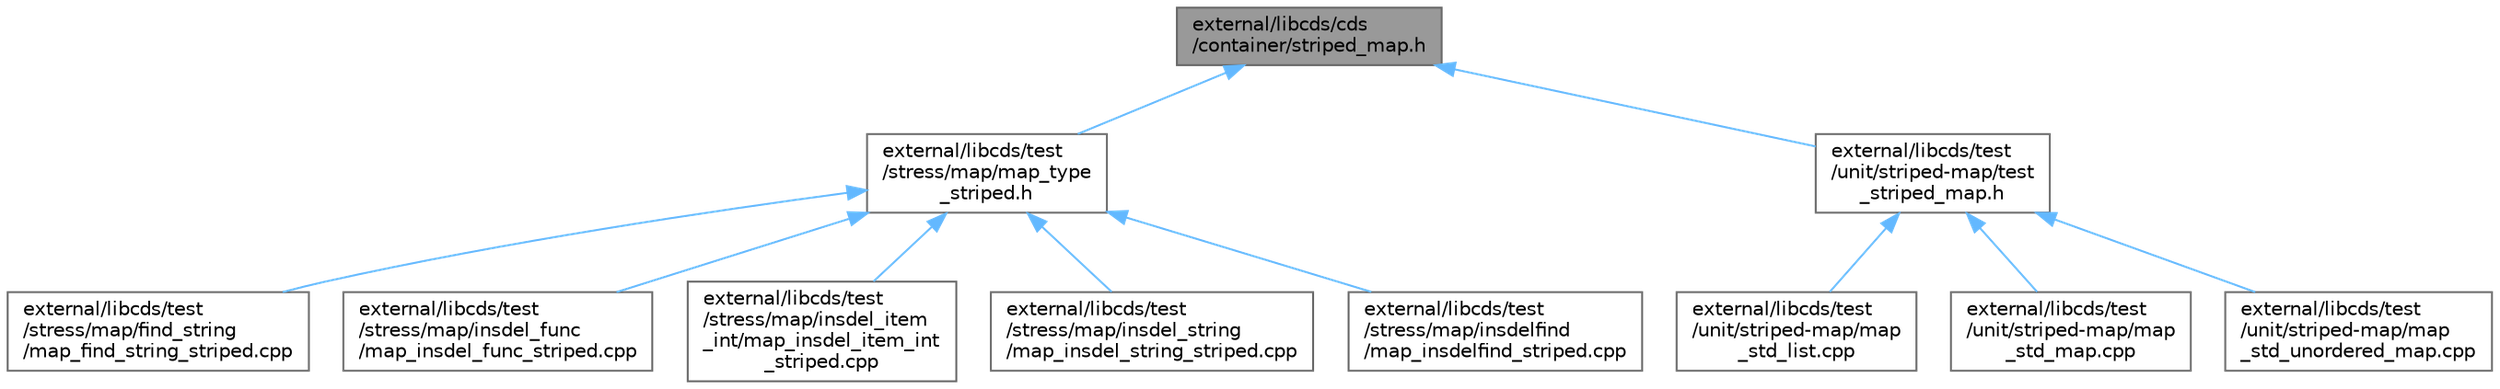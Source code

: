 digraph "external/libcds/cds/container/striped_map.h"
{
 // LATEX_PDF_SIZE
  bgcolor="transparent";
  edge [fontname=Helvetica,fontsize=10,labelfontname=Helvetica,labelfontsize=10];
  node [fontname=Helvetica,fontsize=10,shape=box,height=0.2,width=0.4];
  Node1 [id="Node000001",label="external/libcds/cds\l/container/striped_map.h",height=0.2,width=0.4,color="gray40", fillcolor="grey60", style="filled", fontcolor="black",tooltip=" "];
  Node1 -> Node2 [id="edge11_Node000001_Node000002",dir="back",color="steelblue1",style="solid",tooltip=" "];
  Node2 [id="Node000002",label="external/libcds/test\l/stress/map/map_type\l_striped.h",height=0.2,width=0.4,color="grey40", fillcolor="white", style="filled",URL="$map__type__striped_8h.html",tooltip=" "];
  Node2 -> Node3 [id="edge12_Node000002_Node000003",dir="back",color="steelblue1",style="solid",tooltip=" "];
  Node3 [id="Node000003",label="external/libcds/test\l/stress/map/find_string\l/map_find_string_striped.cpp",height=0.2,width=0.4,color="grey40", fillcolor="white", style="filled",URL="$map__find__string__striped_8cpp.html",tooltip=" "];
  Node2 -> Node4 [id="edge13_Node000002_Node000004",dir="back",color="steelblue1",style="solid",tooltip=" "];
  Node4 [id="Node000004",label="external/libcds/test\l/stress/map/insdel_func\l/map_insdel_func_striped.cpp",height=0.2,width=0.4,color="grey40", fillcolor="white", style="filled",URL="$map__insdel__func__striped_8cpp.html",tooltip=" "];
  Node2 -> Node5 [id="edge14_Node000002_Node000005",dir="back",color="steelblue1",style="solid",tooltip=" "];
  Node5 [id="Node000005",label="external/libcds/test\l/stress/map/insdel_item\l_int/map_insdel_item_int\l_striped.cpp",height=0.2,width=0.4,color="grey40", fillcolor="white", style="filled",URL="$map__insdel__item__int__striped_8cpp.html",tooltip=" "];
  Node2 -> Node6 [id="edge15_Node000002_Node000006",dir="back",color="steelblue1",style="solid",tooltip=" "];
  Node6 [id="Node000006",label="external/libcds/test\l/stress/map/insdel_string\l/map_insdel_string_striped.cpp",height=0.2,width=0.4,color="grey40", fillcolor="white", style="filled",URL="$map__insdel__string__striped_8cpp.html",tooltip=" "];
  Node2 -> Node7 [id="edge16_Node000002_Node000007",dir="back",color="steelblue1",style="solid",tooltip=" "];
  Node7 [id="Node000007",label="external/libcds/test\l/stress/map/insdelfind\l/map_insdelfind_striped.cpp",height=0.2,width=0.4,color="grey40", fillcolor="white", style="filled",URL="$map__insdelfind__striped_8cpp.html",tooltip=" "];
  Node1 -> Node8 [id="edge17_Node000001_Node000008",dir="back",color="steelblue1",style="solid",tooltip=" "];
  Node8 [id="Node000008",label="external/libcds/test\l/unit/striped-map/test\l_striped_map.h",height=0.2,width=0.4,color="grey40", fillcolor="white", style="filled",URL="$test__striped__map_8h.html",tooltip=" "];
  Node8 -> Node9 [id="edge18_Node000008_Node000009",dir="back",color="steelblue1",style="solid",tooltip=" "];
  Node9 [id="Node000009",label="external/libcds/test\l/unit/striped-map/map\l_std_list.cpp",height=0.2,width=0.4,color="grey40", fillcolor="white", style="filled",URL="$map__std__list_8cpp.html",tooltip=" "];
  Node8 -> Node10 [id="edge19_Node000008_Node000010",dir="back",color="steelblue1",style="solid",tooltip=" "];
  Node10 [id="Node000010",label="external/libcds/test\l/unit/striped-map/map\l_std_map.cpp",height=0.2,width=0.4,color="grey40", fillcolor="white", style="filled",URL="$map__std__map_8cpp.html",tooltip=" "];
  Node8 -> Node11 [id="edge20_Node000008_Node000011",dir="back",color="steelblue1",style="solid",tooltip=" "];
  Node11 [id="Node000011",label="external/libcds/test\l/unit/striped-map/map\l_std_unordered_map.cpp",height=0.2,width=0.4,color="grey40", fillcolor="white", style="filled",URL="$map__std__unordered__map_8cpp.html",tooltip=" "];
}
